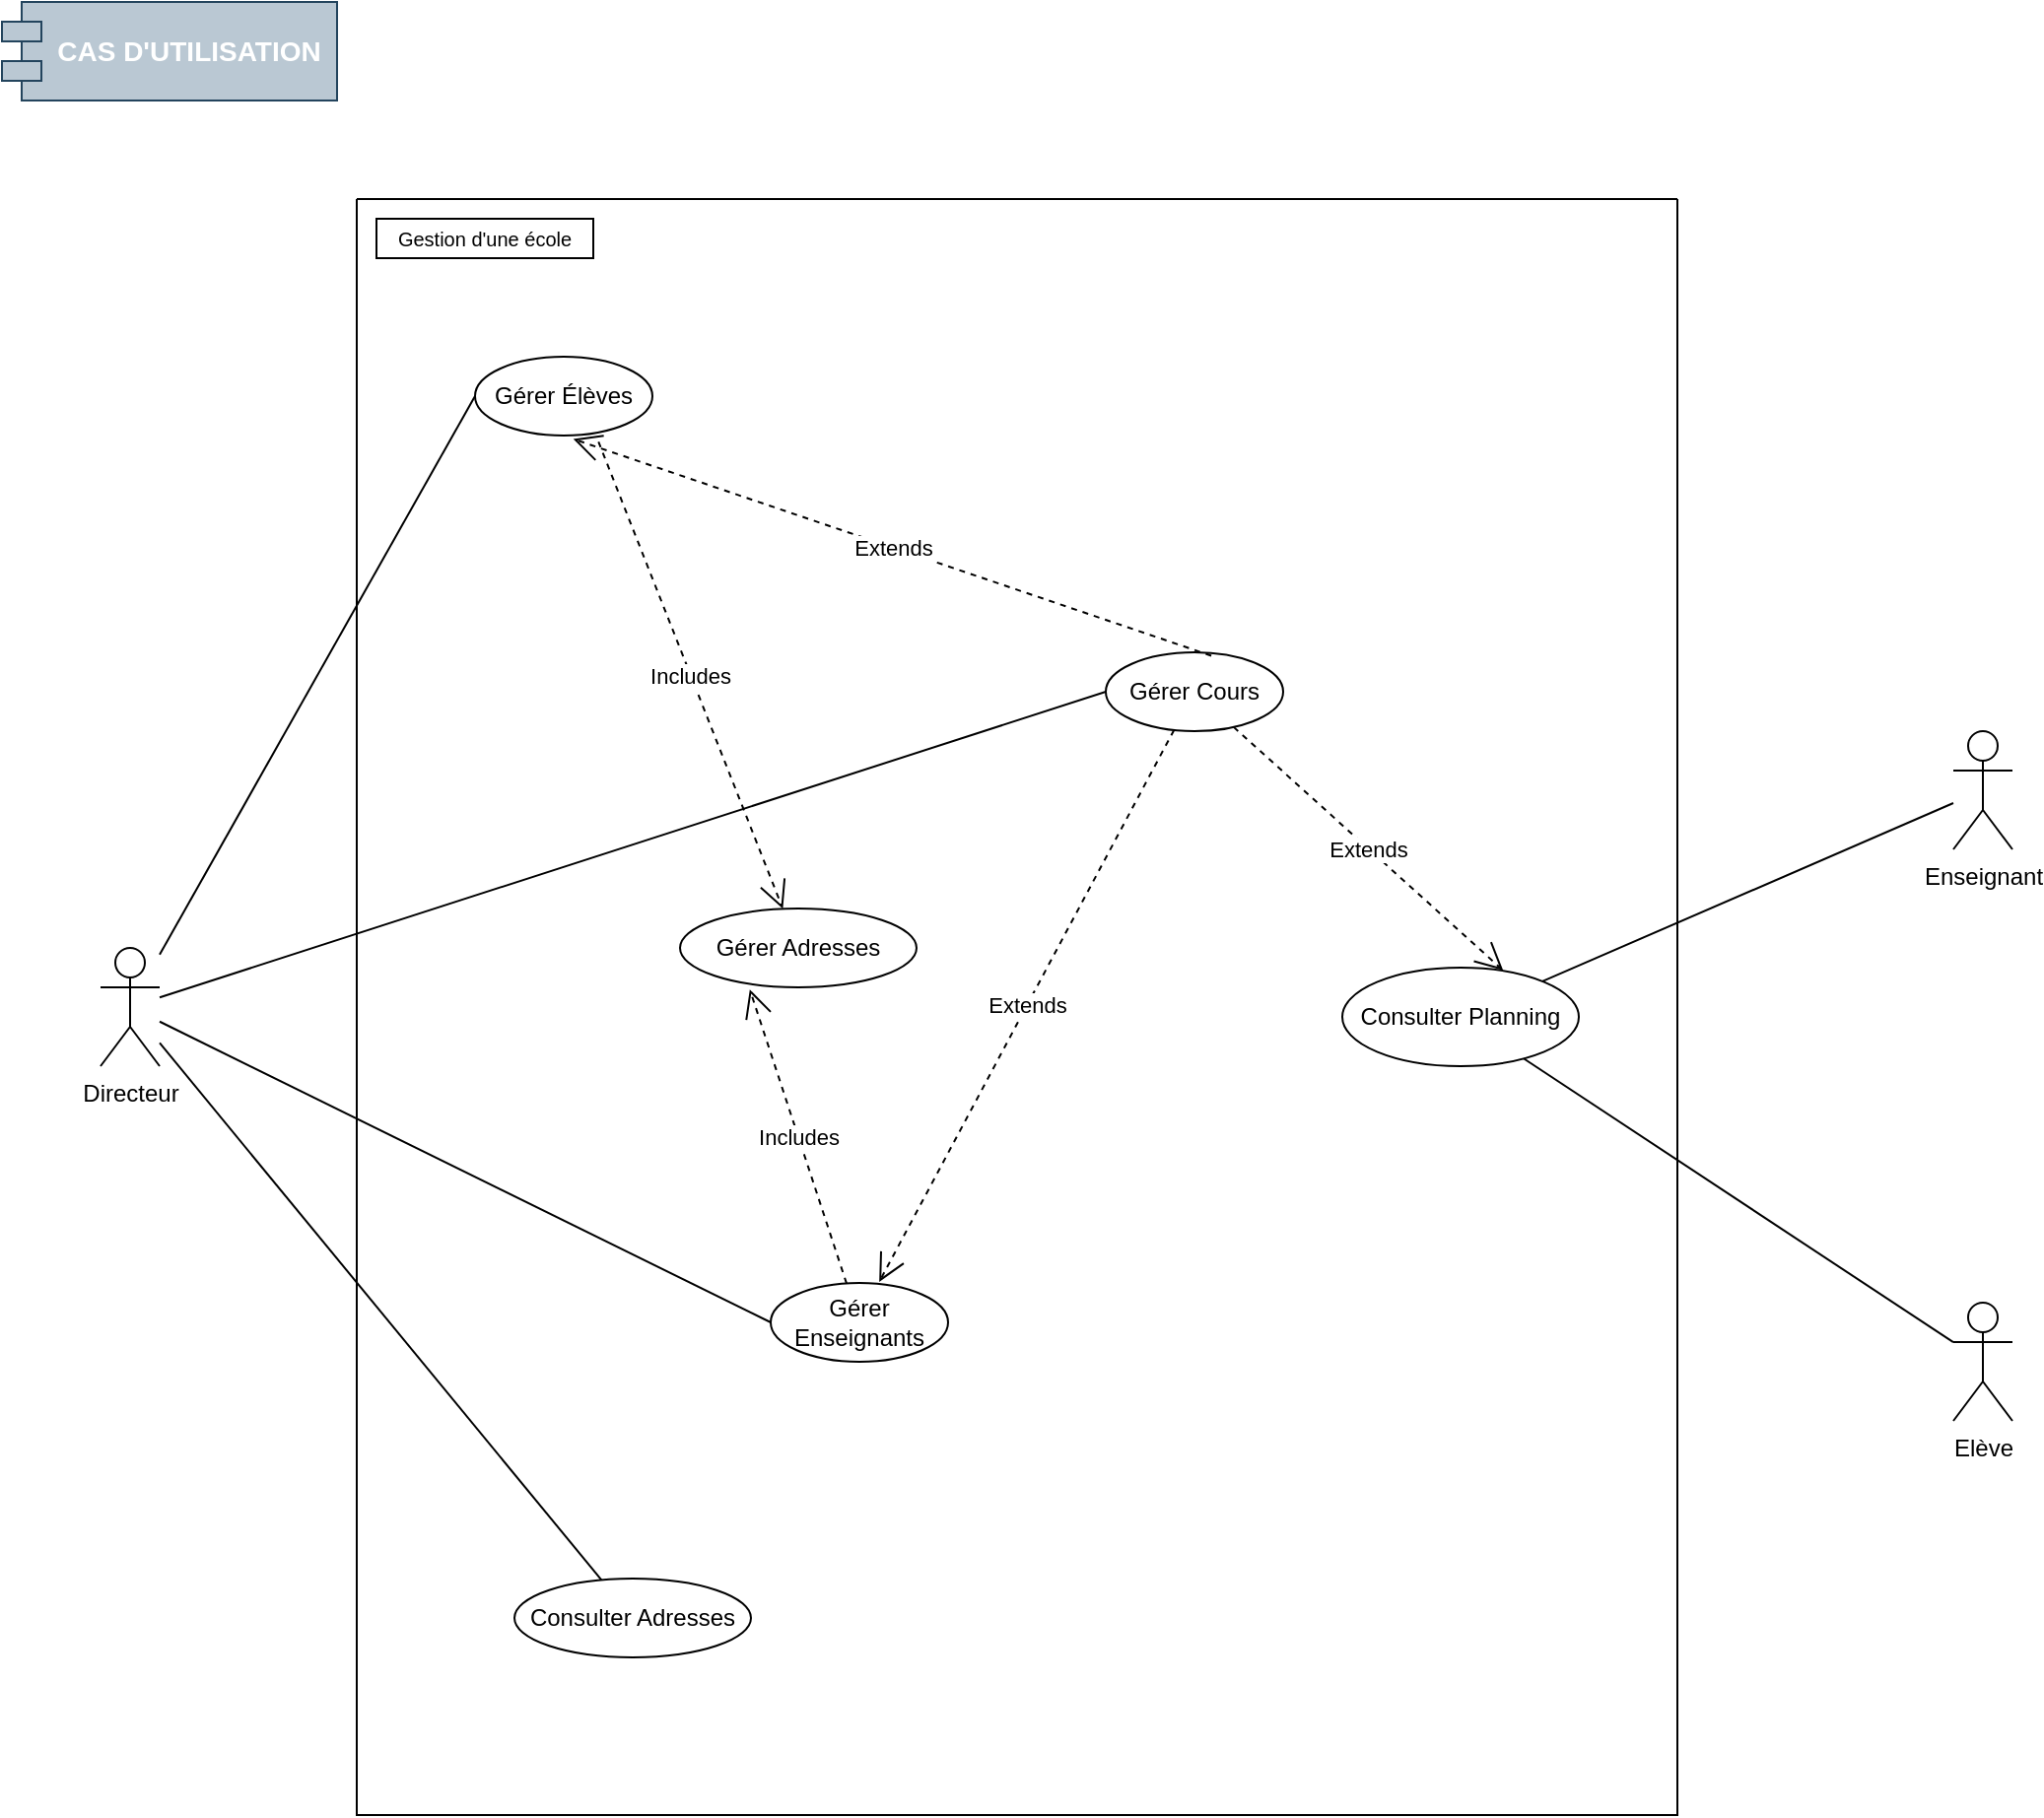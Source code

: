 <mxfile version="24.7.6">
  <diagram name="Page-1" id="xSsWnWOYuInUAKU0IP5L">
    <mxGraphModel dx="1799" dy="946" grid="1" gridSize="10" guides="1" tooltips="1" connect="1" arrows="1" fold="1" page="1" pageScale="1" pageWidth="827" pageHeight="1169" math="0" shadow="0">
      <root>
        <mxCell id="0" />
        <mxCell id="1" parent="0" />
        <mxCell id="7M7bJ6c1Jg54Ehi1CCmJ-1" value="Directeur" style="shape=umlActor;verticalLabelPosition=bottom;verticalAlign=top;html=1;" parent="1" vertex="1">
          <mxGeometry x="60" y="490" width="30" height="60" as="geometry" />
        </mxCell>
        <mxCell id="7M7bJ6c1Jg54Ehi1CCmJ-2" value="&lt;div style=&quot;font-size: 14px;&quot;&gt;&lt;span style=&quot;background-color: initial;&quot;&gt;CAS D&#39;UTILISATION&lt;/span&gt;&lt;br&gt;&lt;/div&gt;" style="shape=module;align=left;spacingLeft=20;align=center;verticalAlign=middle;whiteSpace=wrap;html=1;fillColor=#bac8d3;strokeColor=#23445d;fontStyle=1;fontColor=#ffffff;fontSize=14;" parent="1" vertex="1">
          <mxGeometry x="10" y="10" width="170" height="50" as="geometry" />
        </mxCell>
        <mxCell id="LzV69qebvS1yH9auH7Qv-1" value="" style="swimlane;startSize=0;" vertex="1" parent="1">
          <mxGeometry x="190" y="110" width="670" height="820" as="geometry" />
        </mxCell>
        <mxCell id="LzV69qebvS1yH9auH7Qv-2" value="&lt;font style=&quot;font-size: 10px;&quot;&gt;Gestion d&#39;une école&lt;/font&gt;" style="html=1;whiteSpace=wrap;" vertex="1" parent="LzV69qebvS1yH9auH7Qv-1">
          <mxGeometry x="10" y="10" width="110" height="20" as="geometry" />
        </mxCell>
        <mxCell id="LzV69qebvS1yH9auH7Qv-5" value="Gérer Élèves" style="ellipse;whiteSpace=wrap;html=1;" vertex="1" parent="LzV69qebvS1yH9auH7Qv-1">
          <mxGeometry x="60" y="80" width="90" height="40" as="geometry" />
        </mxCell>
        <mxCell id="LzV69qebvS1yH9auH7Qv-6" value="Gérer Enseignants" style="ellipse;whiteSpace=wrap;html=1;" vertex="1" parent="LzV69qebvS1yH9auH7Qv-1">
          <mxGeometry x="210" y="550" width="90" height="40" as="geometry" />
        </mxCell>
        <mxCell id="LzV69qebvS1yH9auH7Qv-7" value="Gérer Cours" style="ellipse;whiteSpace=wrap;html=1;" vertex="1" parent="LzV69qebvS1yH9auH7Qv-1">
          <mxGeometry x="380" y="230" width="90" height="40" as="geometry" />
        </mxCell>
        <mxCell id="LzV69qebvS1yH9auH7Qv-15" value="Extends" style="endArrow=open;endSize=12;dashed=1;html=1;rounded=0;entryX=0.612;entryY=-0.014;entryDx=0;entryDy=0;entryPerimeter=0;" edge="1" parent="LzV69qebvS1yH9auH7Qv-1" source="LzV69qebvS1yH9auH7Qv-7" target="LzV69qebvS1yH9auH7Qv-6">
          <mxGeometry width="160" relative="1" as="geometry">
            <mxPoint x="100" y="240" as="sourcePoint" />
            <mxPoint x="240" y="378" as="targetPoint" />
          </mxGeometry>
        </mxCell>
        <mxCell id="LzV69qebvS1yH9auH7Qv-16" value="Extends" style="endArrow=open;endSize=12;dashed=1;html=1;rounded=0;entryX=0.554;entryY=1.044;entryDx=0;entryDy=0;entryPerimeter=0;exitX=0.595;exitY=0.043;exitDx=0;exitDy=0;exitPerimeter=0;" edge="1" parent="LzV69qebvS1yH9auH7Qv-1" source="LzV69qebvS1yH9auH7Qv-7" target="LzV69qebvS1yH9auH7Qv-5">
          <mxGeometry x="-0.001" width="160" relative="1" as="geometry">
            <mxPoint x="240" y="207" as="sourcePoint" />
            <mxPoint x="180" y="408" as="targetPoint" />
            <Array as="points" />
            <mxPoint as="offset" />
          </mxGeometry>
        </mxCell>
        <mxCell id="LzV69qebvS1yH9auH7Qv-24" value="Consulter Planning" style="ellipse;whiteSpace=wrap;html=1;" vertex="1" parent="LzV69qebvS1yH9auH7Qv-1">
          <mxGeometry x="500" y="390" width="120" height="50" as="geometry" />
        </mxCell>
        <mxCell id="LzV69qebvS1yH9auH7Qv-25" value="Extends" style="endArrow=open;endSize=12;dashed=1;html=1;rounded=0;entryX=0.68;entryY=0.028;entryDx=0;entryDy=0;entryPerimeter=0;" edge="1" parent="LzV69qebvS1yH9auH7Qv-1" source="LzV69qebvS1yH9auH7Qv-7" target="LzV69qebvS1yH9auH7Qv-24">
          <mxGeometry width="160" relative="1" as="geometry">
            <mxPoint x="470" y="130" as="sourcePoint" />
            <mxPoint x="255" y="179" as="targetPoint" />
          </mxGeometry>
        </mxCell>
        <mxCell id="LzV69qebvS1yH9auH7Qv-28" value="Gérer Adresses" style="ellipse;whiteSpace=wrap;html=1;" vertex="1" parent="LzV69qebvS1yH9auH7Qv-1">
          <mxGeometry x="164" y="360" width="120" height="40" as="geometry" />
        </mxCell>
        <mxCell id="LzV69qebvS1yH9auH7Qv-31" value="Includes" style="endArrow=open;endSize=12;dashed=1;html=1;rounded=0;exitX=0.696;exitY=1.08;exitDx=0;exitDy=0;exitPerimeter=0;" edge="1" parent="LzV69qebvS1yH9auH7Qv-1" source="LzV69qebvS1yH9auH7Qv-5" target="LzV69qebvS1yH9auH7Qv-28">
          <mxGeometry width="160" relative="1" as="geometry">
            <mxPoint x="380" y="60" as="sourcePoint" />
            <mxPoint x="438" y="341" as="targetPoint" />
          </mxGeometry>
        </mxCell>
        <mxCell id="LzV69qebvS1yH9auH7Qv-32" value="Includes" style="endArrow=open;endSize=12;dashed=1;html=1;rounded=0;entryX=0.295;entryY=1.027;entryDx=0;entryDy=0;entryPerimeter=0;" edge="1" parent="LzV69qebvS1yH9auH7Qv-1" source="LzV69qebvS1yH9auH7Qv-6" target="LzV69qebvS1yH9auH7Qv-28">
          <mxGeometry width="160" relative="1" as="geometry">
            <mxPoint x="219" y="170" as="sourcePoint" />
            <mxPoint x="277" y="451" as="targetPoint" />
          </mxGeometry>
        </mxCell>
        <mxCell id="LzV69qebvS1yH9auH7Qv-33" value="Consulter Adresses" style="ellipse;whiteSpace=wrap;html=1;" vertex="1" parent="LzV69qebvS1yH9auH7Qv-1">
          <mxGeometry x="80" y="700" width="120" height="40" as="geometry" />
        </mxCell>
        <mxCell id="LzV69qebvS1yH9auH7Qv-10" value="" style="endArrow=none;html=1;rounded=0;entryX=0;entryY=0.5;entryDx=0;entryDy=0;" edge="1" parent="1" source="7M7bJ6c1Jg54Ehi1CCmJ-1" target="LzV69qebvS1yH9auH7Qv-5">
          <mxGeometry width="50" height="50" relative="1" as="geometry">
            <mxPoint x="90" y="200" as="sourcePoint" />
            <mxPoint x="140" y="250" as="targetPoint" />
          </mxGeometry>
        </mxCell>
        <mxCell id="LzV69qebvS1yH9auH7Qv-11" value="" style="endArrow=none;html=1;rounded=0;entryX=0;entryY=0.5;entryDx=0;entryDy=0;" edge="1" parent="1" source="7M7bJ6c1Jg54Ehi1CCmJ-1" target="LzV69qebvS1yH9auH7Qv-7">
          <mxGeometry width="50" height="50" relative="1" as="geometry">
            <mxPoint x="90" y="220" as="sourcePoint" />
            <mxPoint x="130" y="330" as="targetPoint" />
          </mxGeometry>
        </mxCell>
        <mxCell id="LzV69qebvS1yH9auH7Qv-14" value="" style="endArrow=none;html=1;rounded=0;exitX=0;exitY=0.5;exitDx=0;exitDy=0;" edge="1" parent="1" source="LzV69qebvS1yH9auH7Qv-6" target="7M7bJ6c1Jg54Ehi1CCmJ-1">
          <mxGeometry width="50" height="50" relative="1" as="geometry">
            <mxPoint x="280" y="340" as="sourcePoint" />
            <mxPoint x="140" y="290" as="targetPoint" />
          </mxGeometry>
        </mxCell>
        <mxCell id="LzV69qebvS1yH9auH7Qv-21" value="Elève" style="shape=umlActor;verticalLabelPosition=bottom;verticalAlign=top;html=1;" vertex="1" parent="1">
          <mxGeometry x="1000" y="670" width="30" height="60" as="geometry" />
        </mxCell>
        <mxCell id="LzV69qebvS1yH9auH7Qv-22" value="Enseignant" style="shape=umlActor;verticalLabelPosition=bottom;verticalAlign=top;html=1;" vertex="1" parent="1">
          <mxGeometry x="1000" y="380" width="30" height="60" as="geometry" />
        </mxCell>
        <mxCell id="LzV69qebvS1yH9auH7Qv-26" value="" style="endArrow=none;html=1;rounded=0;" edge="1" parent="1" source="LzV69qebvS1yH9auH7Qv-22" target="LzV69qebvS1yH9auH7Qv-24">
          <mxGeometry width="50" height="50" relative="1" as="geometry">
            <mxPoint x="230" y="380" as="sourcePoint" />
            <mxPoint x="280" y="330" as="targetPoint" />
          </mxGeometry>
        </mxCell>
        <mxCell id="LzV69qebvS1yH9auH7Qv-27" value="" style="endArrow=none;html=1;rounded=0;" edge="1" parent="1" source="LzV69qebvS1yH9auH7Qv-21" target="LzV69qebvS1yH9auH7Qv-24">
          <mxGeometry width="50" height="50" relative="1" as="geometry">
            <mxPoint x="80" y="364" as="sourcePoint" />
            <mxPoint x="315" y="431" as="targetPoint" />
          </mxGeometry>
        </mxCell>
        <mxCell id="LzV69qebvS1yH9auH7Qv-34" value="" style="endArrow=none;html=1;rounded=0;" edge="1" parent="1" source="7M7bJ6c1Jg54Ehi1CCmJ-1" target="LzV69qebvS1yH9auH7Qv-33">
          <mxGeometry width="50" height="50" relative="1" as="geometry">
            <mxPoint x="170" y="380" as="sourcePoint" />
            <mxPoint x="220" y="330" as="targetPoint" />
          </mxGeometry>
        </mxCell>
      </root>
    </mxGraphModel>
  </diagram>
</mxfile>
